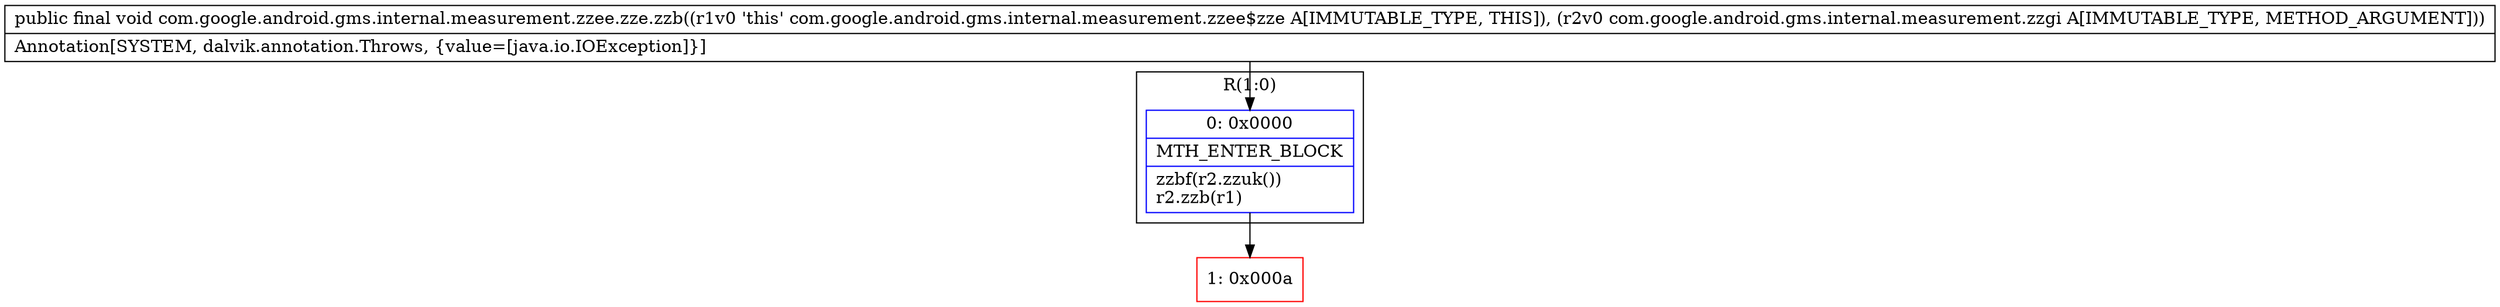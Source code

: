 digraph "CFG forcom.google.android.gms.internal.measurement.zzee.zze.zzb(Lcom\/google\/android\/gms\/internal\/measurement\/zzgi;)V" {
subgraph cluster_Region_1057593058 {
label = "R(1:0)";
node [shape=record,color=blue];
Node_0 [shape=record,label="{0\:\ 0x0000|MTH_ENTER_BLOCK\l|zzbf(r2.zzuk())\lr2.zzb(r1)\l}"];
}
Node_1 [shape=record,color=red,label="{1\:\ 0x000a}"];
MethodNode[shape=record,label="{public final void com.google.android.gms.internal.measurement.zzee.zze.zzb((r1v0 'this' com.google.android.gms.internal.measurement.zzee$zze A[IMMUTABLE_TYPE, THIS]), (r2v0 com.google.android.gms.internal.measurement.zzgi A[IMMUTABLE_TYPE, METHOD_ARGUMENT]))  | Annotation[SYSTEM, dalvik.annotation.Throws, \{value=[java.io.IOException]\}]\l}"];
MethodNode -> Node_0;
Node_0 -> Node_1;
}

